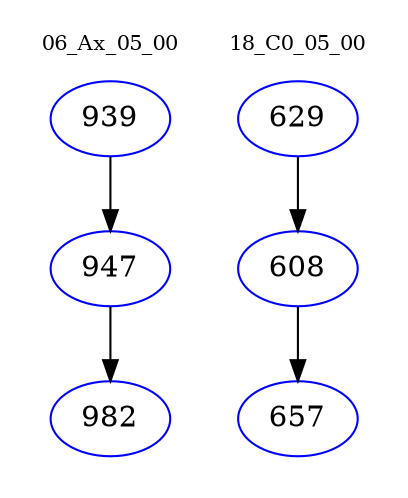 digraph{
subgraph cluster_0 {
color = white
label = "06_Ax_05_00";
fontsize=10;
T0_939 [label="939", color="blue"]
T0_939 -> T0_947 [color="black"]
T0_947 [label="947", color="blue"]
T0_947 -> T0_982 [color="black"]
T0_982 [label="982", color="blue"]
}
subgraph cluster_1 {
color = white
label = "18_C0_05_00";
fontsize=10;
T1_629 [label="629", color="blue"]
T1_629 -> T1_608 [color="black"]
T1_608 [label="608", color="blue"]
T1_608 -> T1_657 [color="black"]
T1_657 [label="657", color="blue"]
}
}

